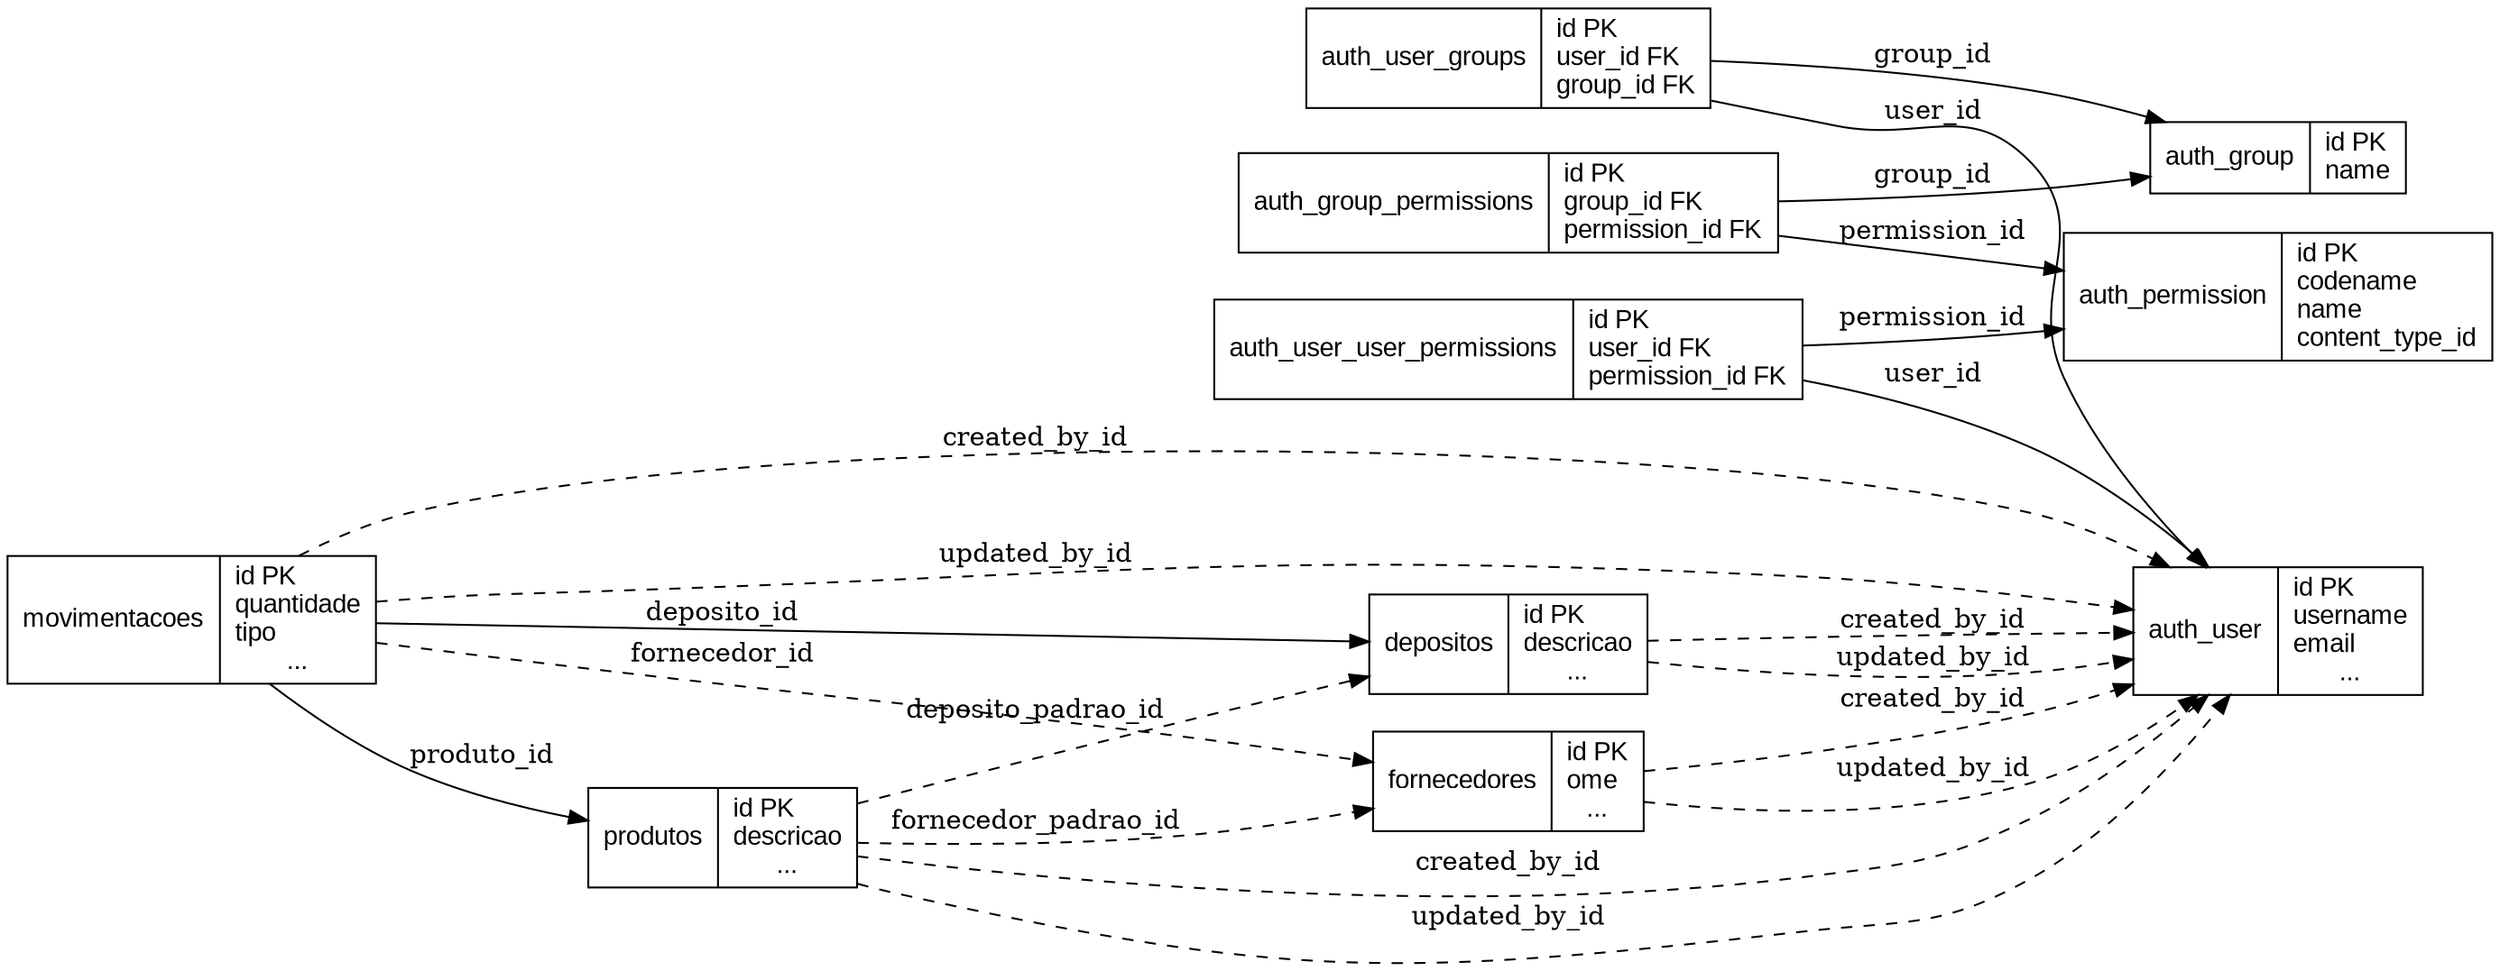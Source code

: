 digraph MER {
    rankdir=LR;
    node [shape=record, fontname="Arial"];

    auth_user [label="{auth_user|id PK\lusername\lemail\l...}"];
    auth_group [label="{auth_group|id PK\lname}"];
    auth_permission [label="{auth_permission|id PK\lcodename\lname\lcontent_type_id}"];
    auth_group_permissions [label="{auth_group_permissions|id PK\lgroup_id FK\lpermission_id FK}"];
    auth_user_groups [label="{auth_user_groups|id PK\luser_id FK\lgroup_id FK}"];
    auth_user_user_permissions [label="{auth_user_user_permissions|id PK\luser_id FK\lpermission_id FK}"];
    depositos [label="{depositos|id PK\ldescricao\l...}"];
    fornecedores [label="{fornecedores|id PK\nome\l...}"];
    produtos [label="{produtos|id PK\ldescricao\l...}"];
    movimentacoes [label="{movimentacoes|id PK\lquantidade\ltipo\l...}"];

    // Relationships
    auth_group_permissions -> auth_group [label="group_id"];
    auth_group_permissions -> auth_permission [label="permission_id"];
    auth_user_groups -> auth_user [label="user_id"];
    auth_user_groups -> auth_group [label="group_id"];
    auth_user_user_permissions -> auth_user [label="user_id"];
    auth_user_user_permissions -> auth_permission [label="permission_id"];

    depositos -> auth_user [label="created_by_id", style=dashed];
    depositos -> auth_user [label="updated_by_id", style=dashed];

    fornecedores -> auth_user [label="created_by_id", style=dashed];
    fornecedores -> auth_user [label="updated_by_id", style=dashed];

    produtos -> auth_user [label="created_by_id", style=dashed];
    produtos -> auth_user [label="updated_by_id", style=dashed];
    produtos -> depositos [label="deposito_padrao_id", style=dashed];
    produtos -> fornecedores [label="fornecedor_padrao_id", style=dashed];

    movimentacoes -> auth_user [label="created_by_id", style=dashed];
    movimentacoes -> auth_user [label="updated_by_id", style=dashed];
    movimentacoes -> depositos [label="deposito_id"];
    movimentacoes -> fornecedores [label="fornecedor_id", style=dashed];
    movimentacoes -> produtos [label="produto_id"];
}